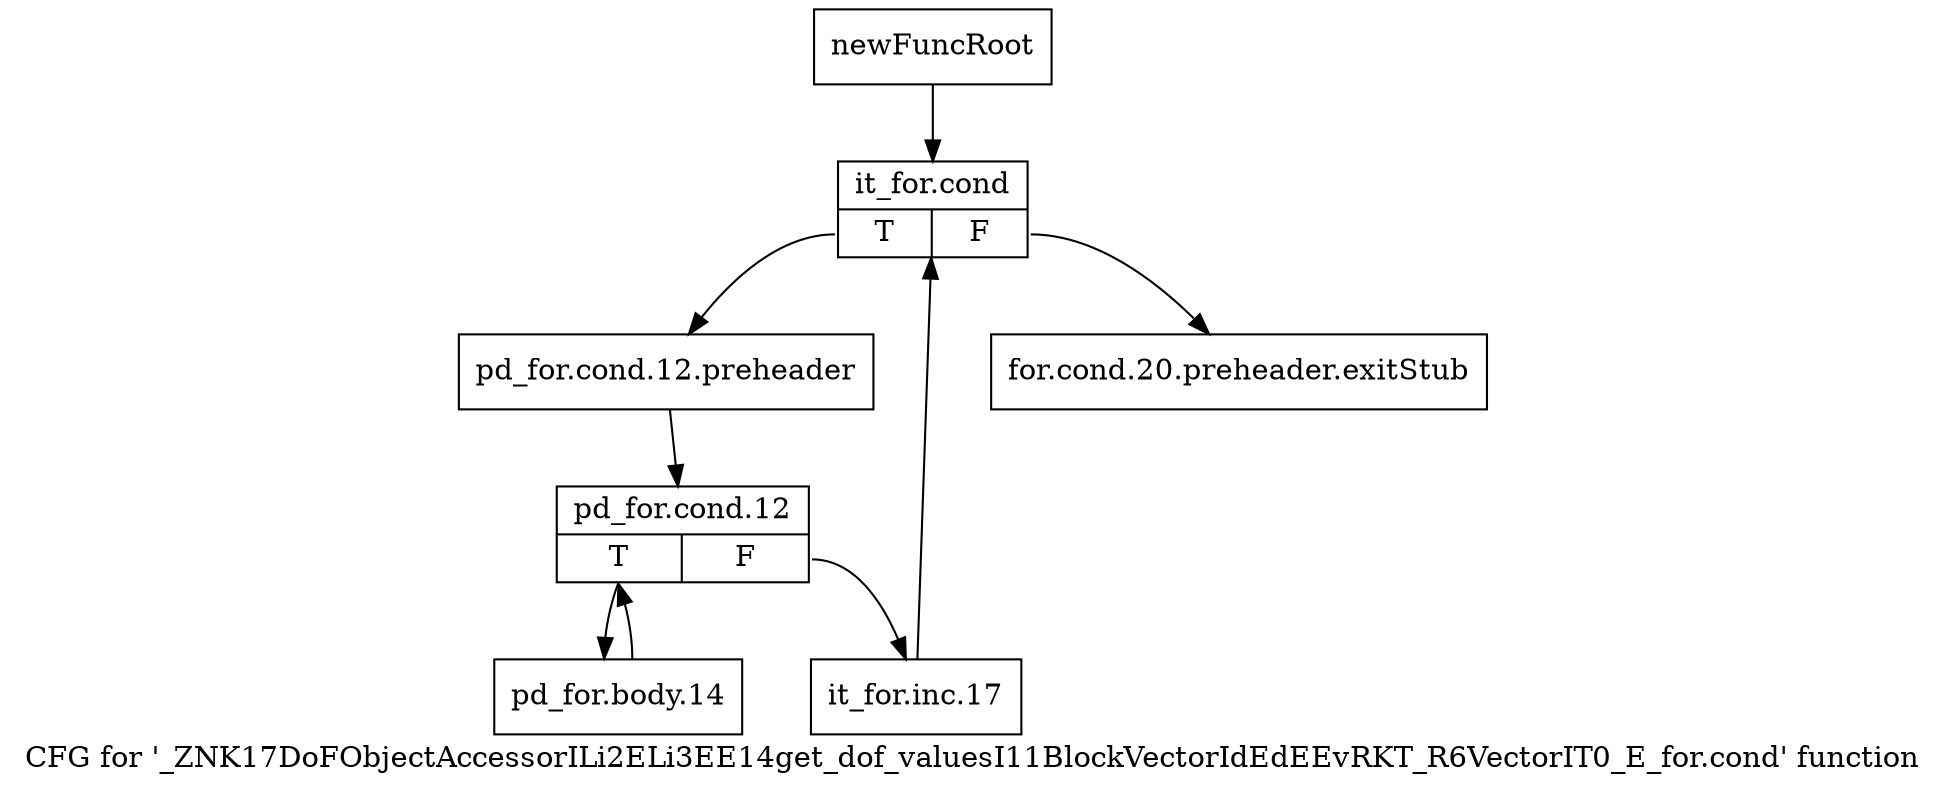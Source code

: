 digraph "CFG for '_ZNK17DoFObjectAccessorILi2ELi3EE14get_dof_valuesI11BlockVectorIdEdEEvRKT_R6VectorIT0_E_for.cond' function" {
	label="CFG for '_ZNK17DoFObjectAccessorILi2ELi3EE14get_dof_valuesI11BlockVectorIdEdEEvRKT_R6VectorIT0_E_for.cond' function";

	Node0x8e2c8c0 [shape=record,label="{newFuncRoot}"];
	Node0x8e2c8c0 -> Node0x8e2c960;
	Node0x8e2c910 [shape=record,label="{for.cond.20.preheader.exitStub}"];
	Node0x8e2c960 [shape=record,label="{it_for.cond|{<s0>T|<s1>F}}"];
	Node0x8e2c960:s0 -> Node0x8e2c9b0;
	Node0x8e2c960:s1 -> Node0x8e2c910;
	Node0x8e2c9b0 [shape=record,label="{pd_for.cond.12.preheader}"];
	Node0x8e2c9b0 -> Node0x8e2ca00;
	Node0x8e2ca00 [shape=record,label="{pd_for.cond.12|{<s0>T|<s1>F}}"];
	Node0x8e2ca00:s0 -> Node0x8e2caa0;
	Node0x8e2ca00:s1 -> Node0x8e2ca50;
	Node0x8e2ca50 [shape=record,label="{it_for.inc.17}"];
	Node0x8e2ca50 -> Node0x8e2c960;
	Node0x8e2caa0 [shape=record,label="{pd_for.body.14}"];
	Node0x8e2caa0 -> Node0x8e2ca00;
}
